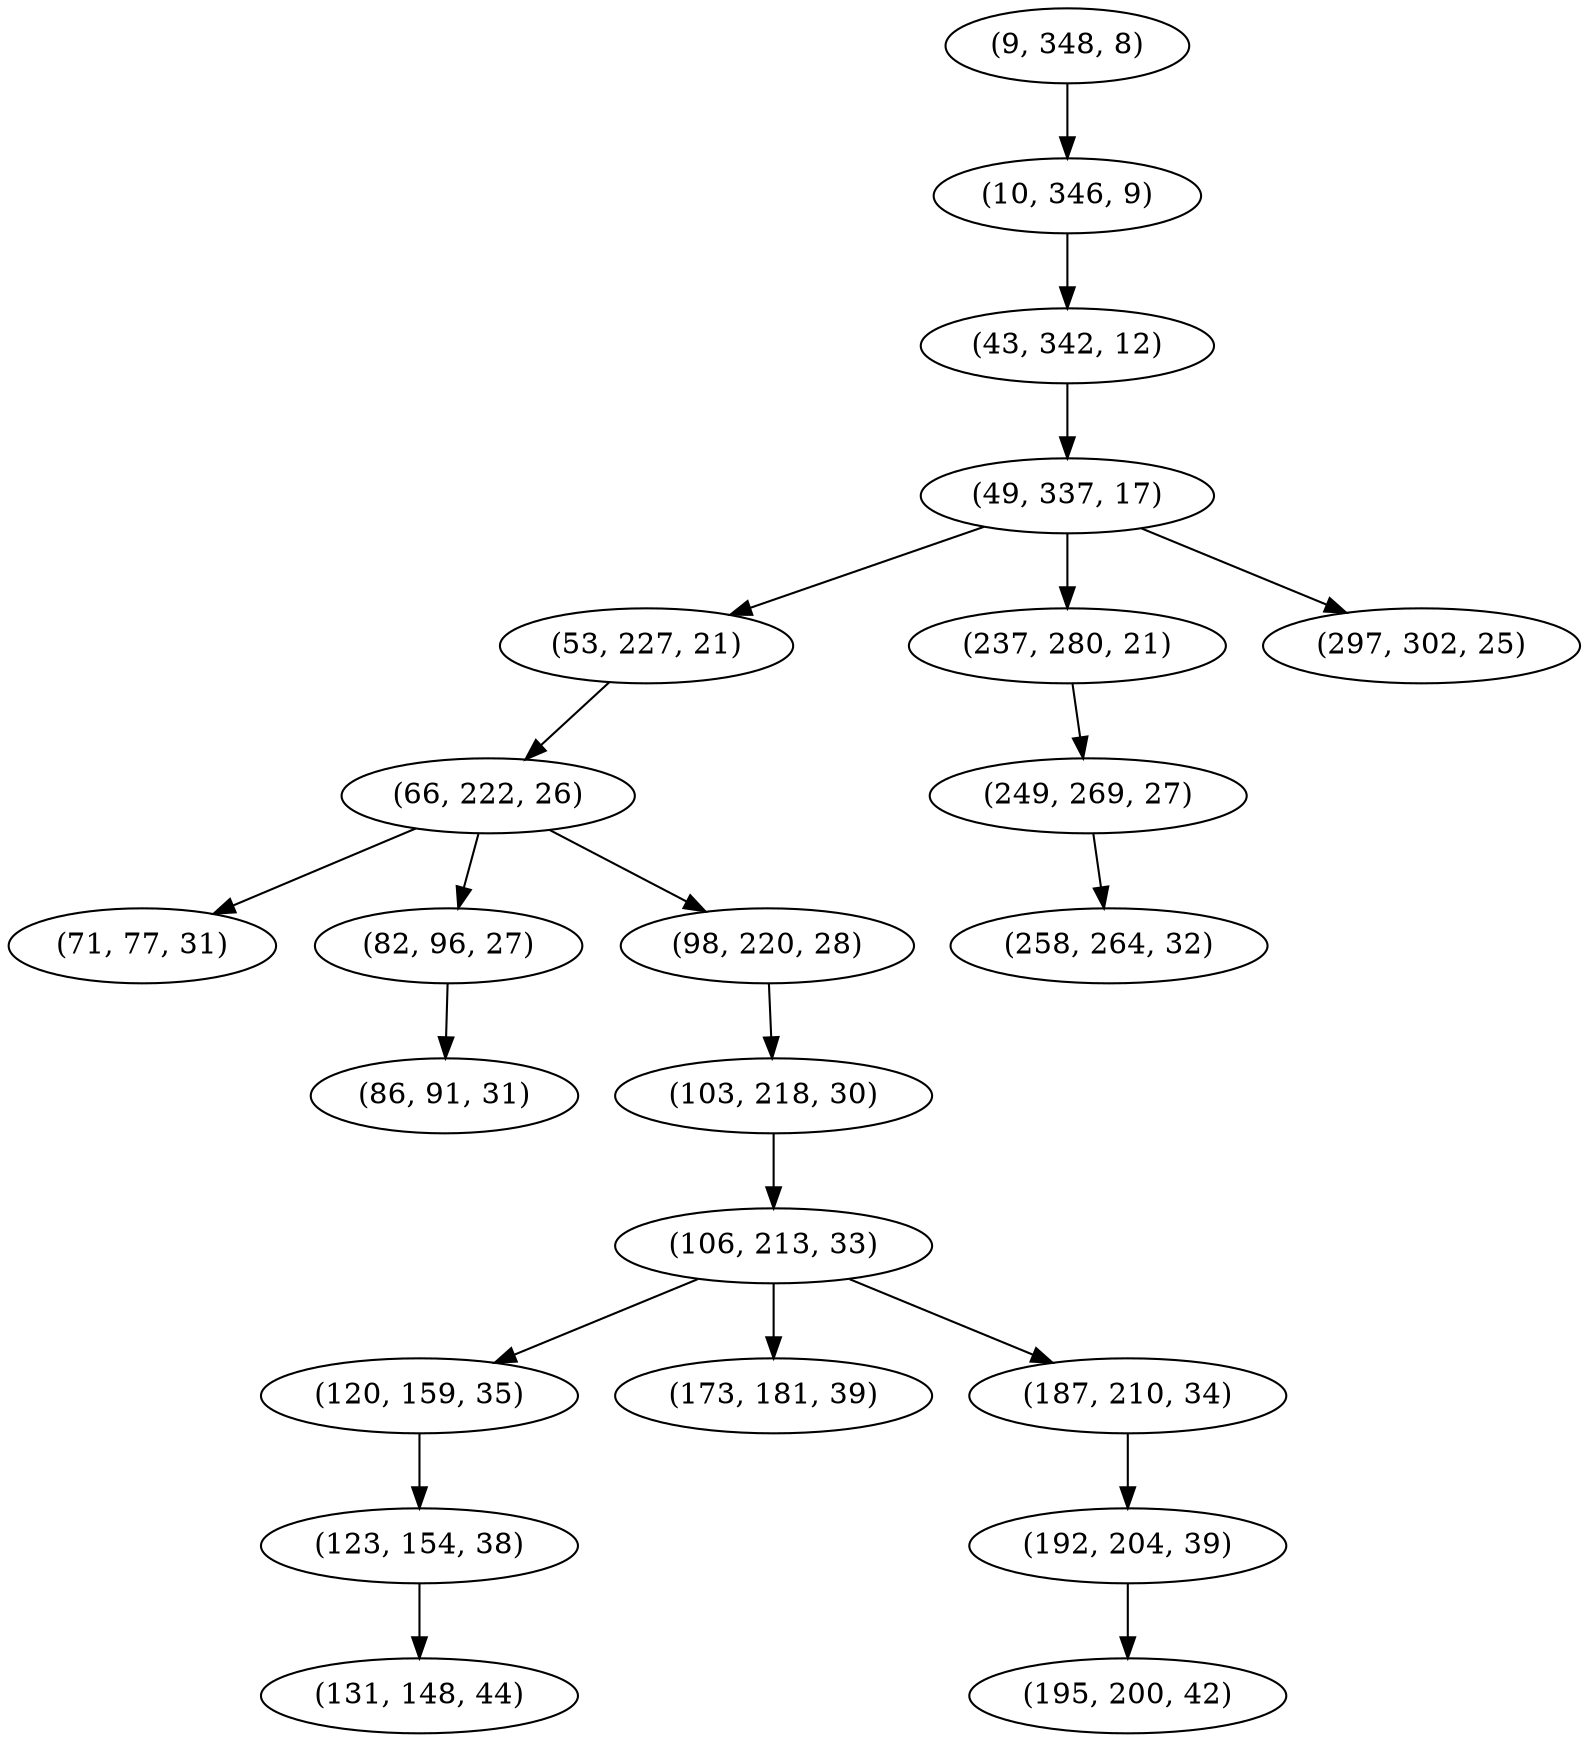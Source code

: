 digraph tree {
    "(9, 348, 8)";
    "(10, 346, 9)";
    "(43, 342, 12)";
    "(49, 337, 17)";
    "(53, 227, 21)";
    "(66, 222, 26)";
    "(71, 77, 31)";
    "(82, 96, 27)";
    "(86, 91, 31)";
    "(98, 220, 28)";
    "(103, 218, 30)";
    "(106, 213, 33)";
    "(120, 159, 35)";
    "(123, 154, 38)";
    "(131, 148, 44)";
    "(173, 181, 39)";
    "(187, 210, 34)";
    "(192, 204, 39)";
    "(195, 200, 42)";
    "(237, 280, 21)";
    "(249, 269, 27)";
    "(258, 264, 32)";
    "(297, 302, 25)";
    "(9, 348, 8)" -> "(10, 346, 9)";
    "(10, 346, 9)" -> "(43, 342, 12)";
    "(43, 342, 12)" -> "(49, 337, 17)";
    "(49, 337, 17)" -> "(53, 227, 21)";
    "(49, 337, 17)" -> "(237, 280, 21)";
    "(49, 337, 17)" -> "(297, 302, 25)";
    "(53, 227, 21)" -> "(66, 222, 26)";
    "(66, 222, 26)" -> "(71, 77, 31)";
    "(66, 222, 26)" -> "(82, 96, 27)";
    "(66, 222, 26)" -> "(98, 220, 28)";
    "(82, 96, 27)" -> "(86, 91, 31)";
    "(98, 220, 28)" -> "(103, 218, 30)";
    "(103, 218, 30)" -> "(106, 213, 33)";
    "(106, 213, 33)" -> "(120, 159, 35)";
    "(106, 213, 33)" -> "(173, 181, 39)";
    "(106, 213, 33)" -> "(187, 210, 34)";
    "(120, 159, 35)" -> "(123, 154, 38)";
    "(123, 154, 38)" -> "(131, 148, 44)";
    "(187, 210, 34)" -> "(192, 204, 39)";
    "(192, 204, 39)" -> "(195, 200, 42)";
    "(237, 280, 21)" -> "(249, 269, 27)";
    "(249, 269, 27)" -> "(258, 264, 32)";
}
